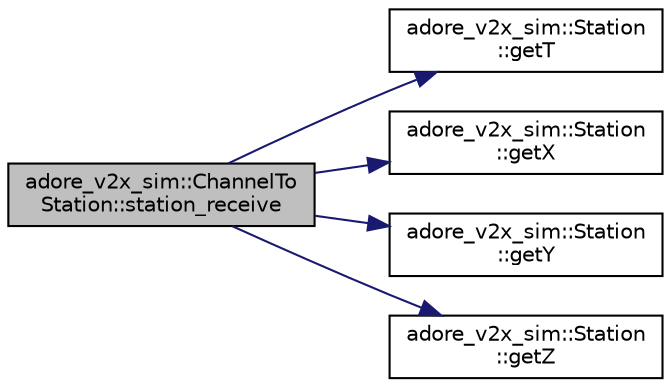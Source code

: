digraph "adore_v2x_sim::ChannelToStation::station_receive"
{
 // LATEX_PDF_SIZE
  edge [fontname="Helvetica",fontsize="10",labelfontname="Helvetica",labelfontsize="10"];
  node [fontname="Helvetica",fontsize="10",shape=record];
  rankdir="LR";
  Node1 [label="adore_v2x_sim::ChannelTo\lStation::station_receive",height=0.2,width=0.4,color="black", fillcolor="grey75", style="filled", fontcolor="black",tooltip=" "];
  Node1 -> Node2 [color="midnightblue",fontsize="10",style="solid",fontname="Helvetica"];
  Node2 [label="adore_v2x_sim::Station\l::getT",height=0.2,width=0.4,color="black", fillcolor="white", style="filled",URL="$classadore__v2x__sim_1_1Station.html#ab4a4019d8201892da26ca798eef629cd",tooltip=" "];
  Node1 -> Node3 [color="midnightblue",fontsize="10",style="solid",fontname="Helvetica"];
  Node3 [label="adore_v2x_sim::Station\l::getX",height=0.2,width=0.4,color="black", fillcolor="white", style="filled",URL="$classadore__v2x__sim_1_1Station.html#af8bdc3a3e08ab6ca87a4c2dad05224a8",tooltip=" "];
  Node1 -> Node4 [color="midnightblue",fontsize="10",style="solid",fontname="Helvetica"];
  Node4 [label="adore_v2x_sim::Station\l::getY",height=0.2,width=0.4,color="black", fillcolor="white", style="filled",URL="$classadore__v2x__sim_1_1Station.html#a34dbb0ffa26e81660a9bc5597393c16c",tooltip=" "];
  Node1 -> Node5 [color="midnightblue",fontsize="10",style="solid",fontname="Helvetica"];
  Node5 [label="adore_v2x_sim::Station\l::getZ",height=0.2,width=0.4,color="black", fillcolor="white", style="filled",URL="$classadore__v2x__sim_1_1Station.html#a67b7399e6f0779db2a8b46a82686f779",tooltip=" "];
}
